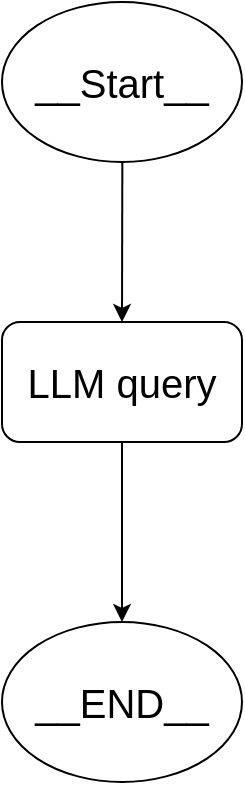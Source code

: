 <mxfile>
    <diagram id="dRGCxVpfysI2-cfuoPRY" name="Page-1">
        <mxGraphModel dx="380" dy="563" grid="1" gridSize="10" guides="1" tooltips="1" connect="1" arrows="1" fold="1" page="1" pageScale="1" pageWidth="850" pageHeight="1100" math="0" shadow="0">
            <root>
                <mxCell id="0"/>
                <mxCell id="1" parent="0"/>
                <mxCell id="7" style="edgeStyle=none;html=1;" edge="1" parent="1" source="3" target="5">
                    <mxGeometry relative="1" as="geometry"/>
                </mxCell>
                <mxCell id="3" value="&lt;font style=&quot;font-size: 20px; background-color: light-dark(#ffffff, var(--ge-dark-color, #121212));&quot;&gt;LLM query&lt;/font&gt;" style="rounded=1;whiteSpace=wrap;html=1;" vertex="1" parent="1">
                    <mxGeometry x="110" y="290" width="120" height="60" as="geometry"/>
                </mxCell>
                <mxCell id="6" style="edgeStyle=none;html=1;entryX=0.5;entryY=0;entryDx=0;entryDy=0;" edge="1" parent="1" source="4" target="3">
                    <mxGeometry relative="1" as="geometry"/>
                </mxCell>
                <mxCell id="4" value="&lt;font style=&quot;font-size: 20px;&quot;&gt;__Start__&lt;/font&gt;" style="ellipse;whiteSpace=wrap;html=1;" vertex="1" parent="1">
                    <mxGeometry x="110" y="130" width="120" height="80" as="geometry"/>
                </mxCell>
                <mxCell id="5" value="&lt;font style=&quot;font-size: 20px;&quot;&gt;__END__&lt;/font&gt;" style="ellipse;whiteSpace=wrap;html=1;" vertex="1" parent="1">
                    <mxGeometry x="110" y="440" width="120" height="80" as="geometry"/>
                </mxCell>
            </root>
        </mxGraphModel>
    </diagram>
</mxfile>